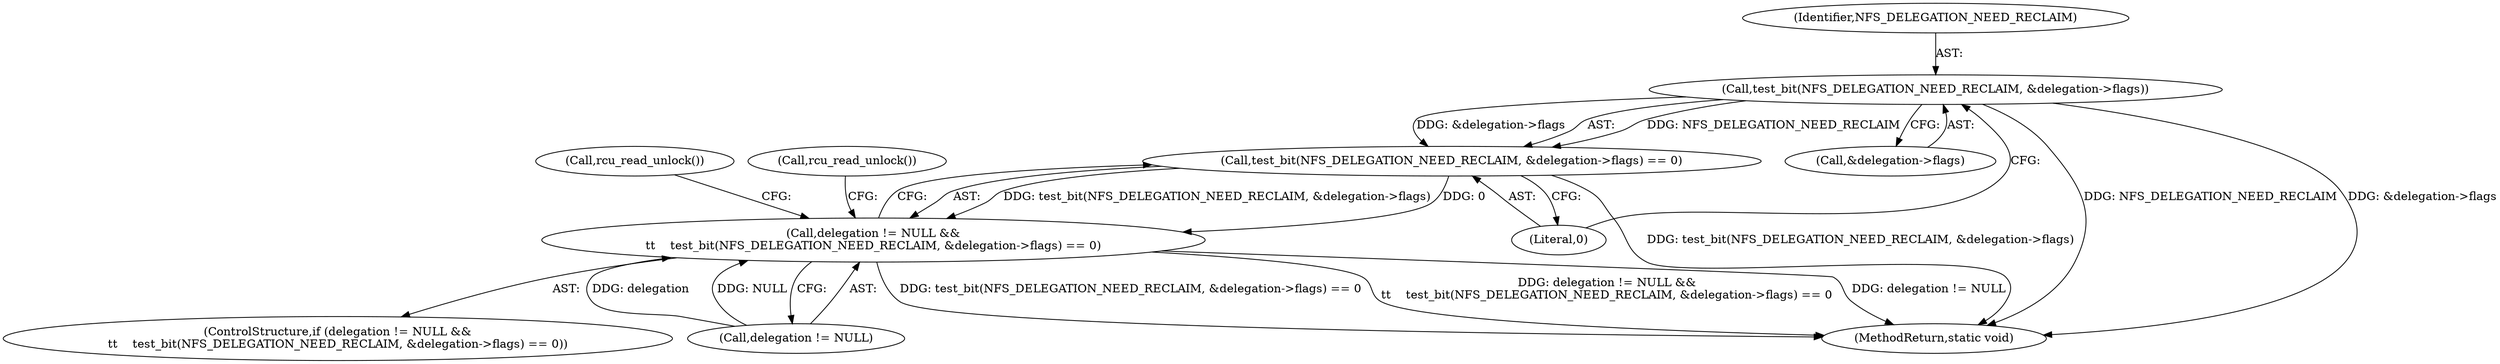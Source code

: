 digraph "0_linux_dc0b027dfadfcb8a5504f7d8052754bf8d501ab9_12@pointer" {
"1000169" [label="(Call,test_bit(NFS_DELEGATION_NEED_RECLAIM, &delegation->flags))"];
"1000168" [label="(Call,test_bit(NFS_DELEGATION_NEED_RECLAIM, &delegation->flags) == 0)"];
"1000164" [label="(Call,delegation != NULL &&\n\t\t    test_bit(NFS_DELEGATION_NEED_RECLAIM, &delegation->flags) == 0)"];
"1000171" [label="(Call,&delegation->flags)"];
"1000175" [label="(Literal,0)"];
"1000169" [label="(Call,test_bit(NFS_DELEGATION_NEED_RECLAIM, &delegation->flags))"];
"1000177" [label="(Call,rcu_read_unlock())"];
"1000247" [label="(MethodReturn,static void)"];
"1000168" [label="(Call,test_bit(NFS_DELEGATION_NEED_RECLAIM, &delegation->flags) == 0)"];
"1000163" [label="(ControlStructure,if (delegation != NULL &&\n\t\t    test_bit(NFS_DELEGATION_NEED_RECLAIM, &delegation->flags) == 0))"];
"1000179" [label="(Call,rcu_read_unlock())"];
"1000165" [label="(Call,delegation != NULL)"];
"1000164" [label="(Call,delegation != NULL &&\n\t\t    test_bit(NFS_DELEGATION_NEED_RECLAIM, &delegation->flags) == 0)"];
"1000170" [label="(Identifier,NFS_DELEGATION_NEED_RECLAIM)"];
"1000169" -> "1000168"  [label="AST: "];
"1000169" -> "1000171"  [label="CFG: "];
"1000170" -> "1000169"  [label="AST: "];
"1000171" -> "1000169"  [label="AST: "];
"1000175" -> "1000169"  [label="CFG: "];
"1000169" -> "1000247"  [label="DDG: &delegation->flags"];
"1000169" -> "1000247"  [label="DDG: NFS_DELEGATION_NEED_RECLAIM"];
"1000169" -> "1000168"  [label="DDG: NFS_DELEGATION_NEED_RECLAIM"];
"1000169" -> "1000168"  [label="DDG: &delegation->flags"];
"1000168" -> "1000164"  [label="AST: "];
"1000168" -> "1000175"  [label="CFG: "];
"1000175" -> "1000168"  [label="AST: "];
"1000164" -> "1000168"  [label="CFG: "];
"1000168" -> "1000247"  [label="DDG: test_bit(NFS_DELEGATION_NEED_RECLAIM, &delegation->flags)"];
"1000168" -> "1000164"  [label="DDG: test_bit(NFS_DELEGATION_NEED_RECLAIM, &delegation->flags)"];
"1000168" -> "1000164"  [label="DDG: 0"];
"1000164" -> "1000163"  [label="AST: "];
"1000164" -> "1000165"  [label="CFG: "];
"1000165" -> "1000164"  [label="AST: "];
"1000177" -> "1000164"  [label="CFG: "];
"1000179" -> "1000164"  [label="CFG: "];
"1000164" -> "1000247"  [label="DDG: test_bit(NFS_DELEGATION_NEED_RECLAIM, &delegation->flags) == 0"];
"1000164" -> "1000247"  [label="DDG: delegation != NULL &&\n\t\t    test_bit(NFS_DELEGATION_NEED_RECLAIM, &delegation->flags) == 0"];
"1000164" -> "1000247"  [label="DDG: delegation != NULL"];
"1000165" -> "1000164"  [label="DDG: delegation"];
"1000165" -> "1000164"  [label="DDG: NULL"];
}
